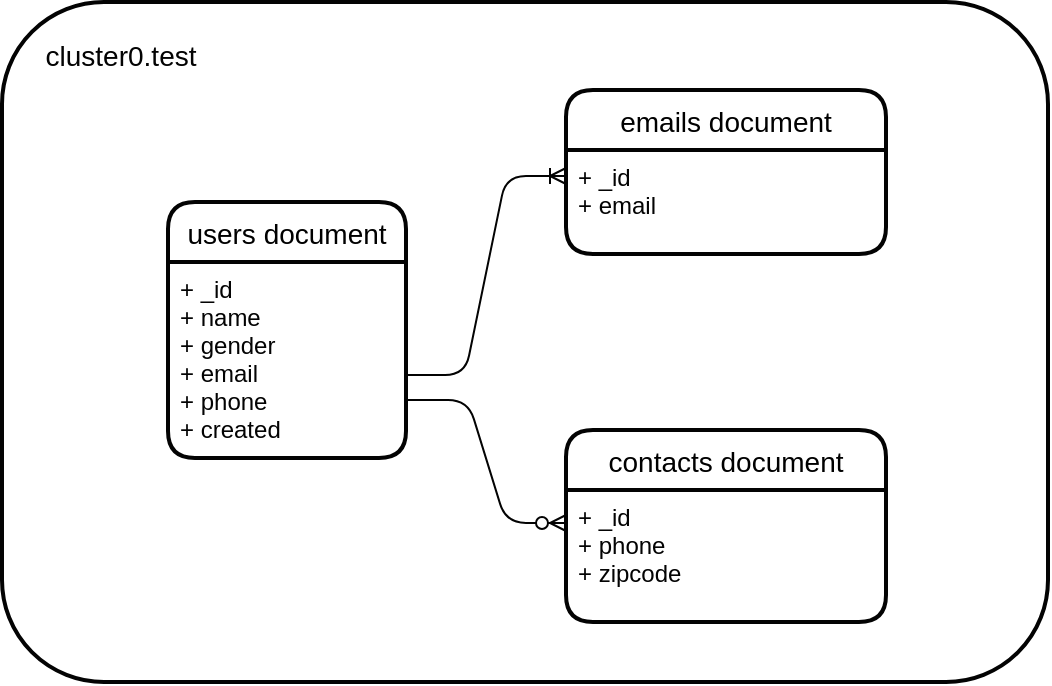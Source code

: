 <mxfile>
    <diagram id="GJWZSONQQaKNieO3eElJ" name="Page-1">
        <mxGraphModel dx="792" dy="424" grid="0" gridSize="10" guides="1" tooltips="1" connect="1" arrows="1" fold="1" page="1" pageScale="1" pageWidth="850" pageHeight="1100" background="#ffffff" math="0" shadow="0">
            <root>
                <mxCell id="0"/>
                <mxCell id="1" parent="0"/>
                <mxCell id="15" value="" style="rounded=1;whiteSpace=wrap;html=1;fillColor=none;strokeColor=#030303;strokeWidth=2;" vertex="1" parent="1">
                    <mxGeometry x="89" y="33" width="523" height="340" as="geometry"/>
                </mxCell>
                <mxCell id="7" value="users document" style="swimlane;childLayout=stackLayout;horizontal=1;startSize=30;horizontalStack=0;rounded=1;fontSize=14;fontStyle=0;strokeWidth=2;resizeParent=0;resizeLast=1;shadow=0;dashed=0;align=center;strokeColor=#030303;fontColor=default;" vertex="1" parent="1">
                    <mxGeometry x="172" y="133" width="119" height="128" as="geometry"/>
                </mxCell>
                <mxCell id="8" value="+ _id &#10;+ name&#10;+ gender&#10;+ email&#10;+ phone&#10;+ created" style="align=left;strokeColor=none;fillColor=none;spacingLeft=4;fontSize=12;verticalAlign=top;resizable=0;rotatable=0;part=1;fontColor=#030303;" vertex="1" parent="7">
                    <mxGeometry y="30" width="119" height="98" as="geometry"/>
                </mxCell>
                <mxCell id="9" value="emails document" style="swimlane;childLayout=stackLayout;horizontal=1;startSize=30;horizontalStack=0;rounded=1;fontSize=14;fontStyle=0;strokeWidth=2;resizeParent=0;resizeLast=1;shadow=0;dashed=0;align=center;strokeColor=#030303;fontColor=default;" vertex="1" parent="1">
                    <mxGeometry x="371" y="77" width="160" height="82" as="geometry"/>
                </mxCell>
                <mxCell id="10" value="+ _id &#10;+ email" style="align=left;strokeColor=none;fillColor=none;spacingLeft=4;fontSize=12;verticalAlign=top;resizable=0;rotatable=0;part=1;fontColor=#030303;" vertex="1" parent="9">
                    <mxGeometry y="30" width="160" height="52" as="geometry"/>
                </mxCell>
                <mxCell id="11" value="contacts document" style="swimlane;childLayout=stackLayout;horizontal=1;startSize=30;horizontalStack=0;rounded=1;fontSize=14;fontStyle=0;strokeWidth=2;resizeParent=0;resizeLast=1;shadow=0;dashed=0;align=center;strokeColor=#030303;fontColor=default;" vertex="1" parent="1">
                    <mxGeometry x="371" y="247" width="160" height="96" as="geometry"/>
                </mxCell>
                <mxCell id="12" value="+ _id &#10;+ phone&#10;+ zipcode" style="align=left;strokeColor=none;fillColor=none;spacingLeft=4;fontSize=12;verticalAlign=top;resizable=0;rotatable=0;part=1;fontColor=#030303;" vertex="1" parent="11">
                    <mxGeometry y="30" width="160" height="66" as="geometry"/>
                </mxCell>
                <mxCell id="13" value="" style="edgeStyle=entityRelationEdgeStyle;fontSize=12;html=1;endArrow=ERoneToMany;fontColor=#030303;exitX=0.996;exitY=0.577;exitDx=0;exitDy=0;exitPerimeter=0;entryX=0;entryY=0.25;entryDx=0;entryDy=0;strokeColor=#030303;" edge="1" parent="1" source="8" target="10">
                    <mxGeometry width="100" height="100" relative="1" as="geometry">
                        <mxPoint x="303" y="225" as="sourcePoint"/>
                        <mxPoint x="403" y="125" as="targetPoint"/>
                    </mxGeometry>
                </mxCell>
                <mxCell id="14" value="" style="edgeStyle=entityRelationEdgeStyle;fontSize=12;html=1;endArrow=ERzeroToMany;endFill=1;strokeColor=#030303;fontColor=#030303;entryX=0;entryY=0.25;entryDx=0;entryDy=0;" edge="1" parent="1" target="12">
                    <mxGeometry width="100" height="100" relative="1" as="geometry">
                        <mxPoint x="292" y="232" as="sourcePoint"/>
                        <mxPoint x="403" y="125" as="targetPoint"/>
                    </mxGeometry>
                </mxCell>
                <mxCell id="16" value="cluster0.test" style="text;html=1;align=center;verticalAlign=middle;resizable=0;points=[];autosize=1;strokeColor=none;fillColor=none;fontColor=#030303;fontSize=14;" vertex="1" parent="1">
                    <mxGeometry x="101" y="45" width="93" height="29" as="geometry"/>
                </mxCell>
            </root>
        </mxGraphModel>
    </diagram>
</mxfile>